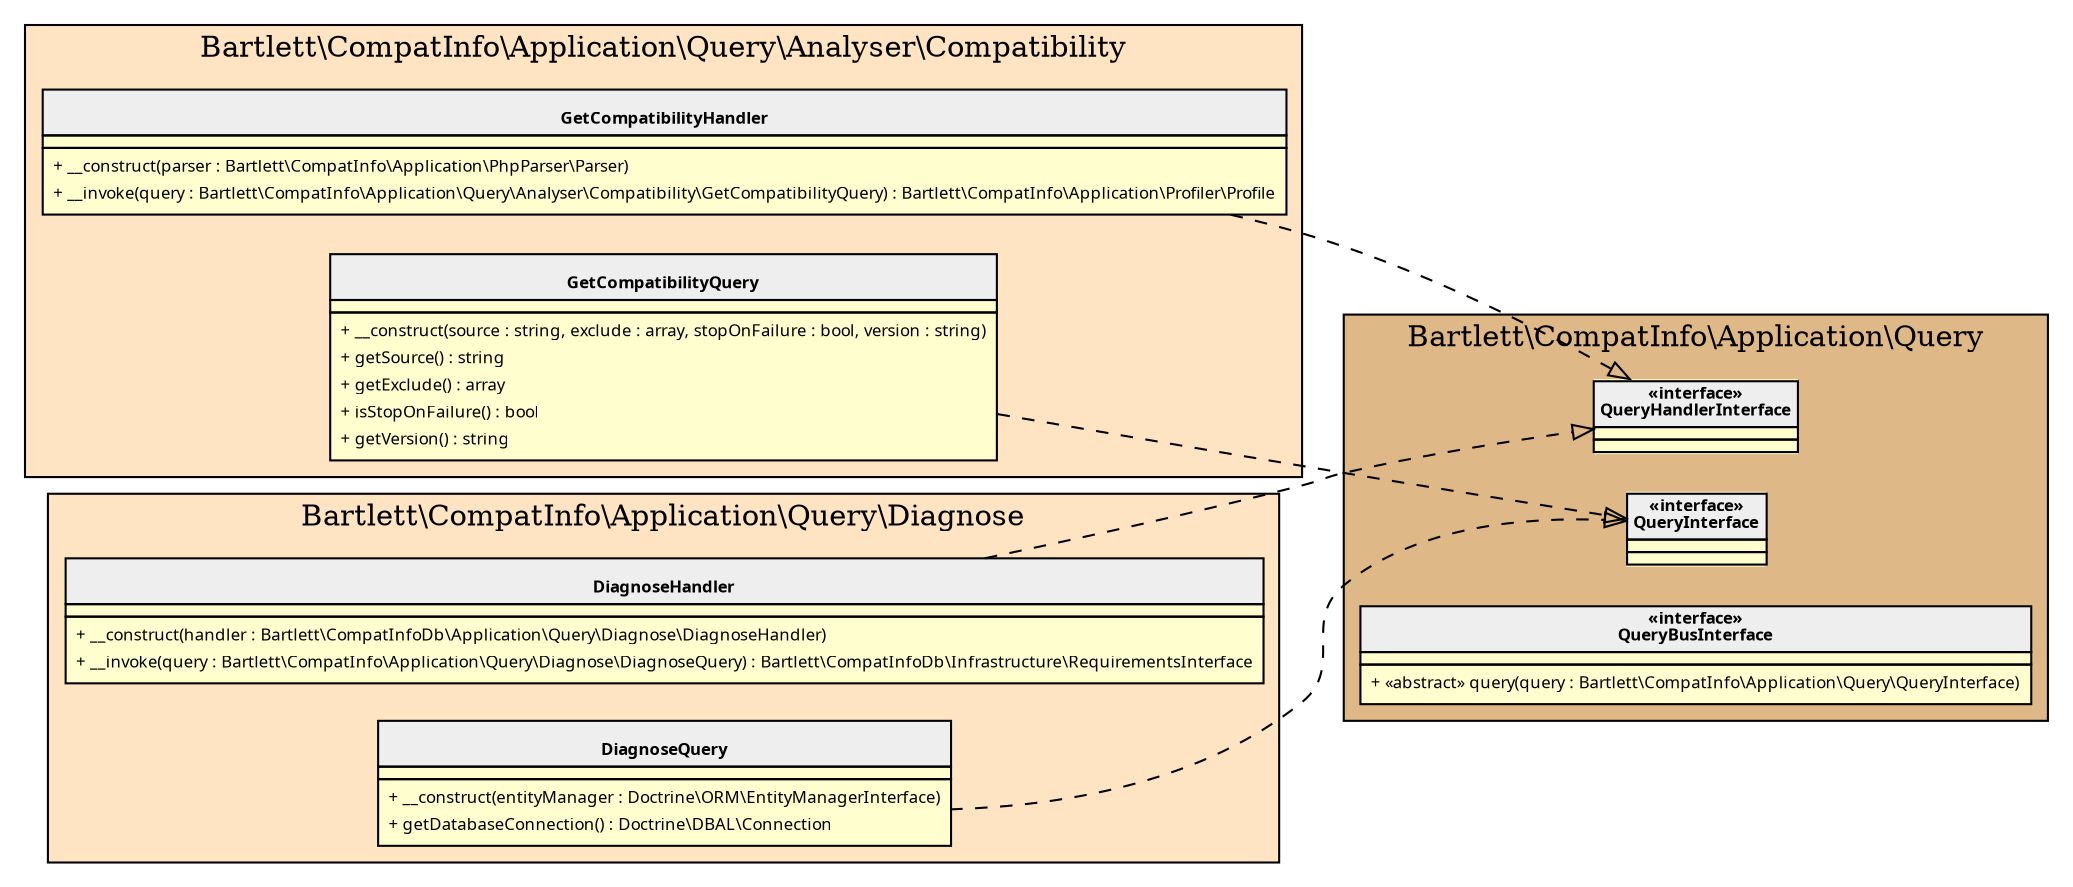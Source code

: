 digraph {
  graph [name="G" overlap="false" rankdir="LR" bgcolor="transparent"]
  node [fontname="Verdana" fontsize=8 shape="none" margin=0 fillcolor="#FEFECE" style="filled"]
  edge [fontname="Verdana" fontsize=8]
  subgraph cluster_0 {
    graph [bgcolor="Bisque"]
    label = "Bartlett\\CompatInfo\\Application\\Query\\Analyser\\Compatibility"
    "Bartlett\\CompatInfo\\Application\\Query\\Analyser\\Compatibility\\GetCompatibilityHandler" [shape="none" label=<
<table cellspacing="0" border="0" cellborder="1">
    <tr><td bgcolor="#eeeeee"><b><br/>GetCompatibilityHandler</b></td></tr>
    <tr><td></td></tr>
    <tr><td><table border="0" cellspacing="0" cellpadding="2">
    <tr><td align="left">+ __construct(parser : Bartlett\\CompatInfo\\Application\\PhpParser\\Parser)</td></tr>
    <tr><td align="left">+ __invoke(query : Bartlett\\CompatInfo\\Application\\Query\\Analyser\\Compatibility\\GetCompatibilityQuery) : Bartlett\\CompatInfo\\Application\\Profiler\\Profile</td></tr>
</table></td></tr>
</table>>]
    "Bartlett\\CompatInfo\\Application\\Query\\Analyser\\Compatibility\\GetCompatibilityQuery" [shape="none" label=<
<table cellspacing="0" border="0" cellborder="1">
    <tr><td bgcolor="#eeeeee"><b><br/>GetCompatibilityQuery</b></td></tr>
    <tr><td></td></tr>
    <tr><td><table border="0" cellspacing="0" cellpadding="2">
    <tr><td align="left">+ __construct(source : string, exclude : array, stopOnFailure : bool, version : string)</td></tr>
    <tr><td align="left">+ getSource() : string</td></tr>
    <tr><td align="left">+ getExclude() : array</td></tr>
    <tr><td align="left">+ isStopOnFailure() : bool</td></tr>
    <tr><td align="left">+ getVersion() : string</td></tr>
</table></td></tr>
</table>>]
  }
  subgraph cluster_1 {
    graph [bgcolor="BurlyWood"]
    label = "Bartlett\\CompatInfo\\Application\\Query"
    "Bartlett\\CompatInfo\\Application\\Query\\QueryHandlerInterface" [shape="none" label=<
<table cellspacing="0" border="0" cellborder="1">
    <tr><td bgcolor="#eeeeee"><b>«interface»<br/>QueryHandlerInterface</b></td></tr>
    <tr><td></td></tr>
    <tr><td></td></tr>
</table>>]
    "Bartlett\\CompatInfo\\Application\\Query\\QueryInterface" [shape="none" label=<
<table cellspacing="0" border="0" cellborder="1">
    <tr><td bgcolor="#eeeeee"><b>«interface»<br/>QueryInterface</b></td></tr>
    <tr><td></td></tr>
    <tr><td></td></tr>
</table>>]
    "Bartlett\\CompatInfo\\Application\\Query\\QueryBusInterface" [shape="none" label=<
<table cellspacing="0" border="0" cellborder="1">
    <tr><td bgcolor="#eeeeee"><b>«interface»<br/>QueryBusInterface</b></td></tr>
    <tr><td></td></tr>
    <tr><td><table border="0" cellspacing="0" cellpadding="2">
    <tr><td align="left">+ «abstract» query(query : Bartlett\\CompatInfo\\Application\\Query\\QueryInterface)</td></tr>
</table></td></tr>
</table>>]
  }
  subgraph cluster_2 {
    graph [bgcolor="Bisque"]
    label = "Bartlett\\CompatInfo\\Application\\Query\\Diagnose"
    "Bartlett\\CompatInfo\\Application\\Query\\Diagnose\\DiagnoseHandler" [shape="none" label=<
<table cellspacing="0" border="0" cellborder="1">
    <tr><td bgcolor="#eeeeee"><b><br/>DiagnoseHandler</b></td></tr>
    <tr><td></td></tr>
    <tr><td><table border="0" cellspacing="0" cellpadding="2">
    <tr><td align="left">+ __construct(handler : Bartlett\\CompatInfoDb\\Application\\Query\\Diagnose\\DiagnoseHandler)</td></tr>
    <tr><td align="left">+ __invoke(query : Bartlett\\CompatInfo\\Application\\Query\\Diagnose\\DiagnoseQuery) : Bartlett\\CompatInfoDb\\Infrastructure\\RequirementsInterface</td></tr>
</table></td></tr>
</table>>]
    "Bartlett\\CompatInfo\\Application\\Query\\Diagnose\\DiagnoseQuery" [shape="none" label=<
<table cellspacing="0" border="0" cellborder="1">
    <tr><td bgcolor="#eeeeee"><b><br/>DiagnoseQuery</b></td></tr>
    <tr><td></td></tr>
    <tr><td><table border="0" cellspacing="0" cellpadding="2">
    <tr><td align="left">+ __construct(entityManager : Doctrine\\ORM\\EntityManagerInterface)</td></tr>
    <tr><td align="left">+ getDatabaseConnection() : Doctrine\\DBAL\\Connection</td></tr>
</table></td></tr>
</table>>]
  }
  "Bartlett\\CompatInfo\\Application\\Query\\Analyser\\Compatibility\\GetCompatibilityHandler" -> "Bartlett\\CompatInfo\\Application\\Query\\QueryHandlerInterface" [arrowhead="empty" style="dashed"]
  "Bartlett\\CompatInfo\\Application\\Query\\Analyser\\Compatibility\\GetCompatibilityQuery" -> "Bartlett\\CompatInfo\\Application\\Query\\QueryInterface" [arrowhead="empty" style="dashed"]
  "Bartlett\\CompatInfo\\Application\\Query\\Diagnose\\DiagnoseHandler" -> "Bartlett\\CompatInfo\\Application\\Query\\QueryHandlerInterface" [arrowhead="empty" style="dashed"]
  "Bartlett\\CompatInfo\\Application\\Query\\Diagnose\\DiagnoseQuery" -> "Bartlett\\CompatInfo\\Application\\Query\\QueryInterface" [arrowhead="empty" style="dashed"]
}
